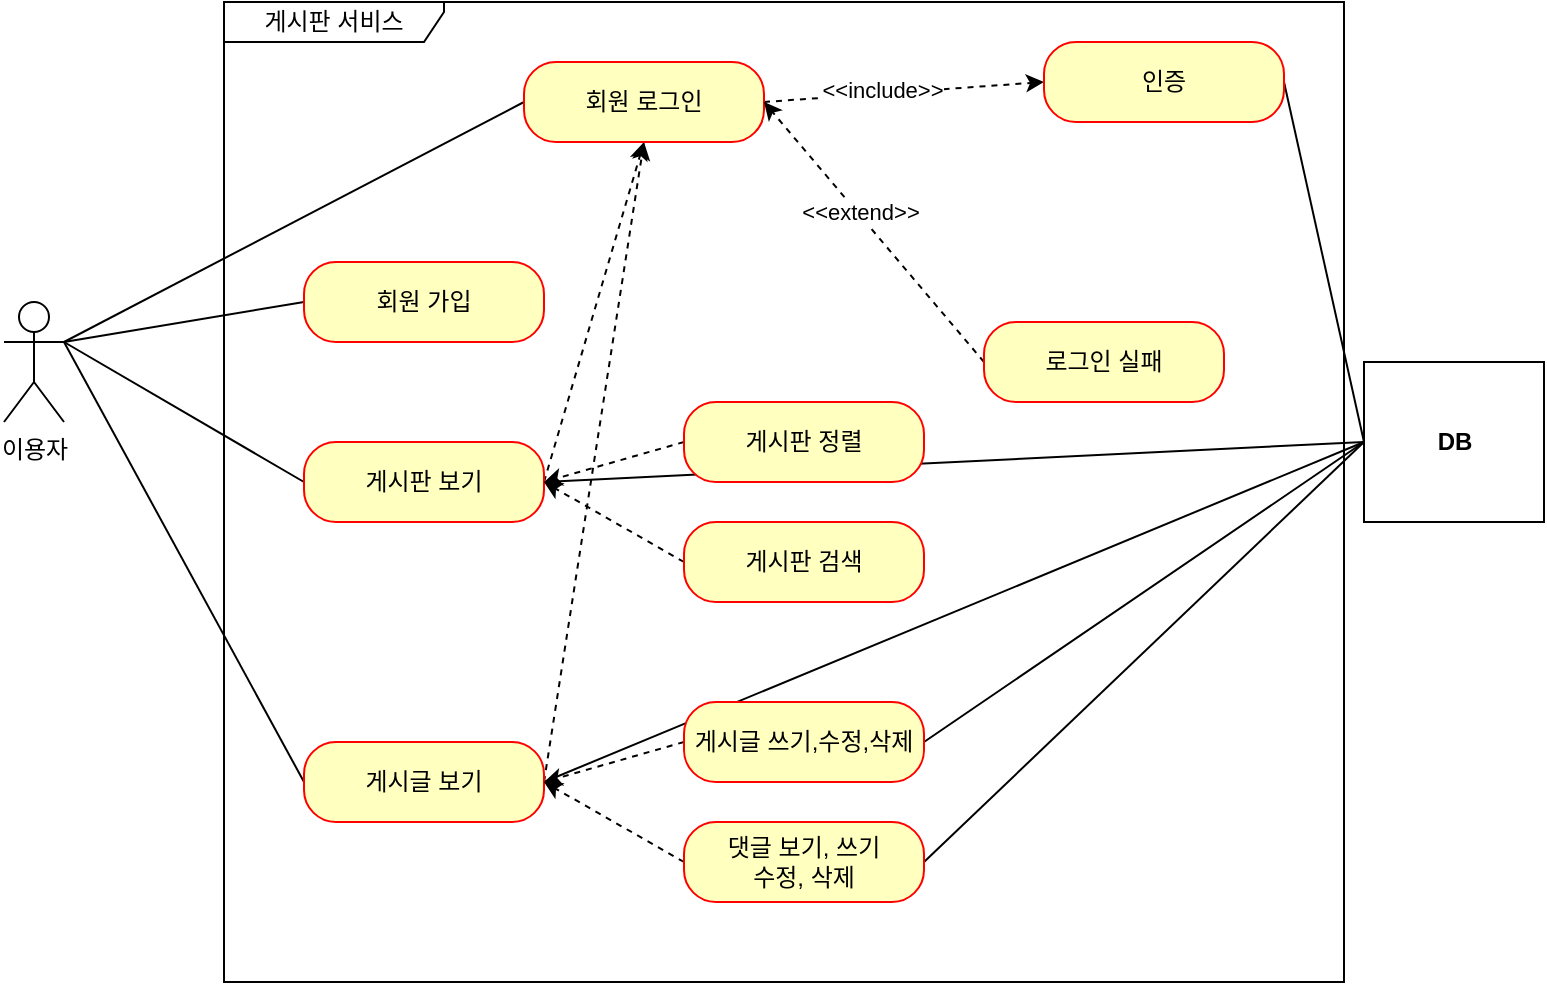<mxfile version="20.1.3" type="github">
  <diagram id="eFZ31YitcfxgBJGTBJqB" name="페이지-1">
    <mxGraphModel dx="788" dy="447" grid="1" gridSize="10" guides="1" tooltips="1" connect="1" arrows="1" fold="1" page="1" pageScale="1" pageWidth="827" pageHeight="1169" math="0" shadow="0">
      <root>
        <mxCell id="0" />
        <mxCell id="1" parent="0" />
        <mxCell id="UHFAysfIJ72y0Wi_3pId-1" value="이용자&lt;br&gt;" style="shape=umlActor;verticalLabelPosition=bottom;verticalAlign=top;html=1;" vertex="1" parent="1">
          <mxGeometry x="50" y="170" width="30" height="60" as="geometry" />
        </mxCell>
        <mxCell id="UHFAysfIJ72y0Wi_3pId-2" value="게시판 서비스" style="shape=umlFrame;whiteSpace=wrap;html=1;width=110;height=20;" vertex="1" parent="1">
          <mxGeometry x="160" y="20" width="560" height="490" as="geometry" />
        </mxCell>
        <mxCell id="UHFAysfIJ72y0Wi_3pId-14" style="rounded=0;orthogonalLoop=1;jettySize=auto;html=1;exitX=0;exitY=0.5;exitDx=0;exitDy=0;entryX=1;entryY=0.333;entryDx=0;entryDy=0;entryPerimeter=0;endArrow=none;endFill=0;" edge="1" parent="1" source="UHFAysfIJ72y0Wi_3pId-3" target="UHFAysfIJ72y0Wi_3pId-1">
          <mxGeometry relative="1" as="geometry" />
        </mxCell>
        <mxCell id="UHFAysfIJ72y0Wi_3pId-3" value="회원 가입" style="rounded=1;whiteSpace=wrap;html=1;arcSize=40;fontColor=#000000;fillColor=#ffffc0;strokeColor=#ff0000;" vertex="1" parent="1">
          <mxGeometry x="200" y="150" width="120" height="40" as="geometry" />
        </mxCell>
        <mxCell id="UHFAysfIJ72y0Wi_3pId-16" style="rounded=0;orthogonalLoop=1;jettySize=auto;html=1;exitX=0;exitY=0.5;exitDx=0;exitDy=0;endArrow=none;endFill=0;" edge="1" parent="1" source="UHFAysfIJ72y0Wi_3pId-5">
          <mxGeometry relative="1" as="geometry">
            <mxPoint x="80" y="190" as="targetPoint" />
          </mxGeometry>
        </mxCell>
        <mxCell id="UHFAysfIJ72y0Wi_3pId-24" style="edgeStyle=none;rounded=0;orthogonalLoop=1;jettySize=auto;html=1;exitX=1;exitY=0.5;exitDx=0;exitDy=0;entryX=0.5;entryY=1;entryDx=0;entryDy=0;dashed=1;endArrow=classic;endFill=1;" edge="1" parent="1" source="UHFAysfIJ72y0Wi_3pId-5" target="UHFAysfIJ72y0Wi_3pId-7">
          <mxGeometry relative="1" as="geometry" />
        </mxCell>
        <mxCell id="UHFAysfIJ72y0Wi_3pId-35" style="edgeStyle=none;rounded=0;orthogonalLoop=1;jettySize=auto;html=1;exitX=1;exitY=0.5;exitDx=0;exitDy=0;endArrow=none;endFill=0;entryX=0;entryY=0.5;entryDx=0;entryDy=0;" edge="1" parent="1" source="UHFAysfIJ72y0Wi_3pId-5" target="UHFAysfIJ72y0Wi_3pId-30">
          <mxGeometry relative="1" as="geometry">
            <mxPoint x="730" y="210" as="targetPoint" />
          </mxGeometry>
        </mxCell>
        <mxCell id="UHFAysfIJ72y0Wi_3pId-5" value="게시판 보기" style="rounded=1;whiteSpace=wrap;html=1;arcSize=40;fontColor=#000000;fillColor=#ffffc0;strokeColor=#ff0000;" vertex="1" parent="1">
          <mxGeometry x="200" y="240" width="120" height="40" as="geometry" />
        </mxCell>
        <mxCell id="UHFAysfIJ72y0Wi_3pId-17" style="edgeStyle=none;rounded=0;orthogonalLoop=1;jettySize=auto;html=1;exitX=0;exitY=0.5;exitDx=0;exitDy=0;endArrow=none;endFill=0;" edge="1" parent="1" source="UHFAysfIJ72y0Wi_3pId-6">
          <mxGeometry relative="1" as="geometry">
            <mxPoint x="80" y="190" as="targetPoint" />
          </mxGeometry>
        </mxCell>
        <mxCell id="UHFAysfIJ72y0Wi_3pId-25" style="edgeStyle=none;rounded=0;orthogonalLoop=1;jettySize=auto;html=1;exitX=1;exitY=0.5;exitDx=0;exitDy=0;dashed=1;endArrow=classic;endFill=1;" edge="1" parent="1" source="UHFAysfIJ72y0Wi_3pId-6">
          <mxGeometry relative="1" as="geometry">
            <mxPoint x="370" y="90" as="targetPoint" />
          </mxGeometry>
        </mxCell>
        <mxCell id="UHFAysfIJ72y0Wi_3pId-36" style="edgeStyle=none;rounded=0;orthogonalLoop=1;jettySize=auto;html=1;exitX=1;exitY=0.5;exitDx=0;exitDy=0;entryX=0;entryY=0.5;entryDx=0;entryDy=0;endArrow=none;endFill=0;" edge="1" parent="1" source="UHFAysfIJ72y0Wi_3pId-6" target="UHFAysfIJ72y0Wi_3pId-30">
          <mxGeometry relative="1" as="geometry" />
        </mxCell>
        <mxCell id="UHFAysfIJ72y0Wi_3pId-6" value="게시글 보기" style="rounded=1;whiteSpace=wrap;html=1;arcSize=40;fontColor=#000000;fillColor=#ffffc0;strokeColor=#ff0000;" vertex="1" parent="1">
          <mxGeometry x="200" y="390" width="120" height="40" as="geometry" />
        </mxCell>
        <mxCell id="UHFAysfIJ72y0Wi_3pId-15" style="rounded=0;orthogonalLoop=1;jettySize=auto;html=1;exitX=0;exitY=0.5;exitDx=0;exitDy=0;endArrow=none;endFill=0;" edge="1" parent="1" source="UHFAysfIJ72y0Wi_3pId-7">
          <mxGeometry relative="1" as="geometry">
            <mxPoint x="80" y="190" as="targetPoint" />
          </mxGeometry>
        </mxCell>
        <mxCell id="UHFAysfIJ72y0Wi_3pId-18" style="edgeStyle=none;rounded=0;orthogonalLoop=1;jettySize=auto;html=1;exitX=1;exitY=0.5;exitDx=0;exitDy=0;entryX=0;entryY=0.5;entryDx=0;entryDy=0;endArrow=classic;endFill=1;dashed=1;" edge="1" parent="1" source="UHFAysfIJ72y0Wi_3pId-7" target="UHFAysfIJ72y0Wi_3pId-8">
          <mxGeometry relative="1" as="geometry" />
        </mxCell>
        <mxCell id="UHFAysfIJ72y0Wi_3pId-20" value="&amp;lt;&amp;lt;include&amp;gt;&amp;gt;" style="edgeLabel;html=1;align=center;verticalAlign=middle;resizable=0;points=[];" vertex="1" connectable="0" parent="UHFAysfIJ72y0Wi_3pId-18">
          <mxGeometry x="-0.154" y="2" relative="1" as="geometry">
            <mxPoint as="offset" />
          </mxGeometry>
        </mxCell>
        <mxCell id="UHFAysfIJ72y0Wi_3pId-7" value="회원 로그인" style="rounded=1;whiteSpace=wrap;html=1;arcSize=40;fontColor=#000000;fillColor=#ffffc0;strokeColor=#ff0000;" vertex="1" parent="1">
          <mxGeometry x="310" y="50" width="120" height="40" as="geometry" />
        </mxCell>
        <mxCell id="UHFAysfIJ72y0Wi_3pId-34" style="edgeStyle=none;rounded=0;orthogonalLoop=1;jettySize=auto;html=1;exitX=1;exitY=0.5;exitDx=0;exitDy=0;entryX=0;entryY=0.5;entryDx=0;entryDy=0;endArrow=none;endFill=0;" edge="1" parent="1" source="UHFAysfIJ72y0Wi_3pId-8" target="UHFAysfIJ72y0Wi_3pId-30">
          <mxGeometry relative="1" as="geometry" />
        </mxCell>
        <mxCell id="UHFAysfIJ72y0Wi_3pId-8" value="인증" style="rounded=1;whiteSpace=wrap;html=1;arcSize=40;fontColor=#000000;fillColor=#ffffc0;strokeColor=#ff0000;" vertex="1" parent="1">
          <mxGeometry x="570" y="40" width="120" height="40" as="geometry" />
        </mxCell>
        <mxCell id="UHFAysfIJ72y0Wi_3pId-19" style="edgeStyle=none;rounded=0;orthogonalLoop=1;jettySize=auto;html=1;exitX=0;exitY=0.5;exitDx=0;exitDy=0;endArrow=classic;endFill=1;dashed=1;" edge="1" parent="1" source="UHFAysfIJ72y0Wi_3pId-9">
          <mxGeometry relative="1" as="geometry">
            <mxPoint x="430" y="70" as="targetPoint" />
          </mxGeometry>
        </mxCell>
        <mxCell id="UHFAysfIJ72y0Wi_3pId-21" value="&amp;lt;&amp;lt;extend&amp;gt;&amp;gt;" style="edgeLabel;html=1;align=center;verticalAlign=middle;resizable=0;points=[];" vertex="1" connectable="0" parent="UHFAysfIJ72y0Wi_3pId-19">
          <mxGeometry x="0.147" y="-1" relative="1" as="geometry">
            <mxPoint as="offset" />
          </mxGeometry>
        </mxCell>
        <mxCell id="UHFAysfIJ72y0Wi_3pId-9" value="로그인 실패" style="rounded=1;whiteSpace=wrap;html=1;arcSize=40;fontColor=#000000;fillColor=#ffffc0;strokeColor=#ff0000;" vertex="1" parent="1">
          <mxGeometry x="540" y="180" width="120" height="40" as="geometry" />
        </mxCell>
        <mxCell id="UHFAysfIJ72y0Wi_3pId-26" style="edgeStyle=none;rounded=0;orthogonalLoop=1;jettySize=auto;html=1;exitX=0;exitY=0.5;exitDx=0;exitDy=0;entryX=1;entryY=0.5;entryDx=0;entryDy=0;dashed=1;endArrow=classic;endFill=1;" edge="1" parent="1" source="UHFAysfIJ72y0Wi_3pId-10" target="UHFAysfIJ72y0Wi_3pId-5">
          <mxGeometry relative="1" as="geometry" />
        </mxCell>
        <mxCell id="UHFAysfIJ72y0Wi_3pId-10" value="게시판 정렬" style="rounded=1;whiteSpace=wrap;html=1;arcSize=40;fontColor=#000000;fillColor=#ffffc0;strokeColor=#ff0000;" vertex="1" parent="1">
          <mxGeometry x="390" y="220" width="120" height="40" as="geometry" />
        </mxCell>
        <mxCell id="UHFAysfIJ72y0Wi_3pId-27" style="edgeStyle=none;rounded=0;orthogonalLoop=1;jettySize=auto;html=1;exitX=0;exitY=0.5;exitDx=0;exitDy=0;dashed=1;endArrow=classic;endFill=1;" edge="1" parent="1" source="UHFAysfIJ72y0Wi_3pId-11">
          <mxGeometry relative="1" as="geometry">
            <mxPoint x="320" y="260" as="targetPoint" />
          </mxGeometry>
        </mxCell>
        <mxCell id="UHFAysfIJ72y0Wi_3pId-11" value="게시판 검색" style="rounded=1;whiteSpace=wrap;html=1;arcSize=40;fontColor=#000000;fillColor=#ffffc0;strokeColor=#ff0000;" vertex="1" parent="1">
          <mxGeometry x="390" y="280" width="120" height="40" as="geometry" />
        </mxCell>
        <mxCell id="UHFAysfIJ72y0Wi_3pId-28" style="edgeStyle=none;rounded=0;orthogonalLoop=1;jettySize=auto;html=1;exitX=0;exitY=0.5;exitDx=0;exitDy=0;entryX=1;entryY=0.5;entryDx=0;entryDy=0;dashed=1;endArrow=classic;endFill=1;" edge="1" parent="1" source="UHFAysfIJ72y0Wi_3pId-12" target="UHFAysfIJ72y0Wi_3pId-6">
          <mxGeometry relative="1" as="geometry" />
        </mxCell>
        <mxCell id="UHFAysfIJ72y0Wi_3pId-37" style="edgeStyle=none;rounded=0;orthogonalLoop=1;jettySize=auto;html=1;exitX=1;exitY=0.5;exitDx=0;exitDy=0;entryX=0;entryY=0.5;entryDx=0;entryDy=0;endArrow=none;endFill=0;" edge="1" parent="1" source="UHFAysfIJ72y0Wi_3pId-12" target="UHFAysfIJ72y0Wi_3pId-30">
          <mxGeometry relative="1" as="geometry" />
        </mxCell>
        <mxCell id="UHFAysfIJ72y0Wi_3pId-12" value="게시글 쓰기,수정,삭제" style="rounded=1;whiteSpace=wrap;html=1;arcSize=40;fontColor=#000000;fillColor=#ffffc0;strokeColor=#ff0000;" vertex="1" parent="1">
          <mxGeometry x="390" y="370" width="120" height="40" as="geometry" />
        </mxCell>
        <mxCell id="UHFAysfIJ72y0Wi_3pId-29" style="edgeStyle=none;rounded=0;orthogonalLoop=1;jettySize=auto;html=1;exitX=0;exitY=0.5;exitDx=0;exitDy=0;dashed=1;endArrow=classic;endFill=1;" edge="1" parent="1" source="UHFAysfIJ72y0Wi_3pId-13">
          <mxGeometry relative="1" as="geometry">
            <mxPoint x="320" y="410.0" as="targetPoint" />
          </mxGeometry>
        </mxCell>
        <mxCell id="UHFAysfIJ72y0Wi_3pId-38" style="edgeStyle=none;rounded=0;orthogonalLoop=1;jettySize=auto;html=1;exitX=1;exitY=0.5;exitDx=0;exitDy=0;endArrow=none;endFill=0;" edge="1" parent="1" source="UHFAysfIJ72y0Wi_3pId-13">
          <mxGeometry relative="1" as="geometry">
            <mxPoint x="730" y="240" as="targetPoint" />
          </mxGeometry>
        </mxCell>
        <mxCell id="UHFAysfIJ72y0Wi_3pId-13" value="댓글 보기, 쓰기&lt;br&gt;수정, 삭제" style="rounded=1;whiteSpace=wrap;html=1;arcSize=40;fontColor=#000000;fillColor=#ffffc0;strokeColor=#ff0000;" vertex="1" parent="1">
          <mxGeometry x="390" y="430" width="120" height="40" as="geometry" />
        </mxCell>
        <mxCell id="UHFAysfIJ72y0Wi_3pId-30" value="&lt;b&gt;DB&lt;/b&gt;" style="html=1;dropTarget=0;" vertex="1" parent="1">
          <mxGeometry x="730" y="200" width="90" height="80" as="geometry" />
        </mxCell>
        <mxCell id="UHFAysfIJ72y0Wi_3pId-33" style="edgeStyle=none;rounded=0;orthogonalLoop=1;jettySize=auto;html=1;exitX=0;exitY=1;exitDx=0;exitDy=0;dashed=1;endArrow=classic;endFill=1;" edge="1" parent="1" source="UHFAysfIJ72y0Wi_3pId-30" target="UHFAysfIJ72y0Wi_3pId-30">
          <mxGeometry relative="1" as="geometry" />
        </mxCell>
      </root>
    </mxGraphModel>
  </diagram>
</mxfile>
